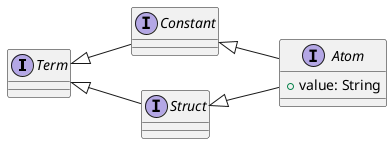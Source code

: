 @startuml

left to right direction

interface Term

interface Constant

interface Struct 

interface Atom {
  + value: String
  ' + {static} of(value: String): Atom
}

Term <|-- Struct
Term <|-- Constant

Constant <|-- Atom

Struct <|-- Atom
@enduml